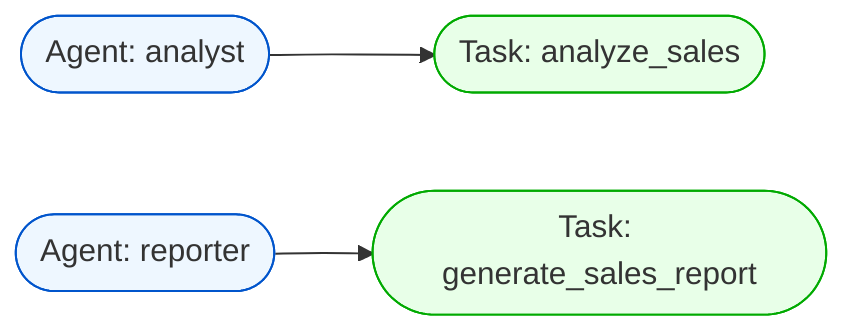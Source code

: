 flowchart LR
  analyst(["Agent: analyst"])
  class analyst agent;
  reporter(["Agent: reporter"])
  class reporter agent;
  classDef agent fill:#eef7ff,stroke:#05c;
  classDef tool fill:#f9f0d0,stroke:#b98;
  classDef task fill:#e8ffe8,stroke:#0a0;
  task_analyst_analyze_sales(["Task: analyze_sales"])
  class task_analyst_analyze_sales task;
  analyst --> task_analyst_analyze_sales
  task_reporter_generate_sales_report(["Task: generate_sales_report"])
  class task_reporter_generate_sales_report task;
  reporter --> task_reporter_generate_sales_report